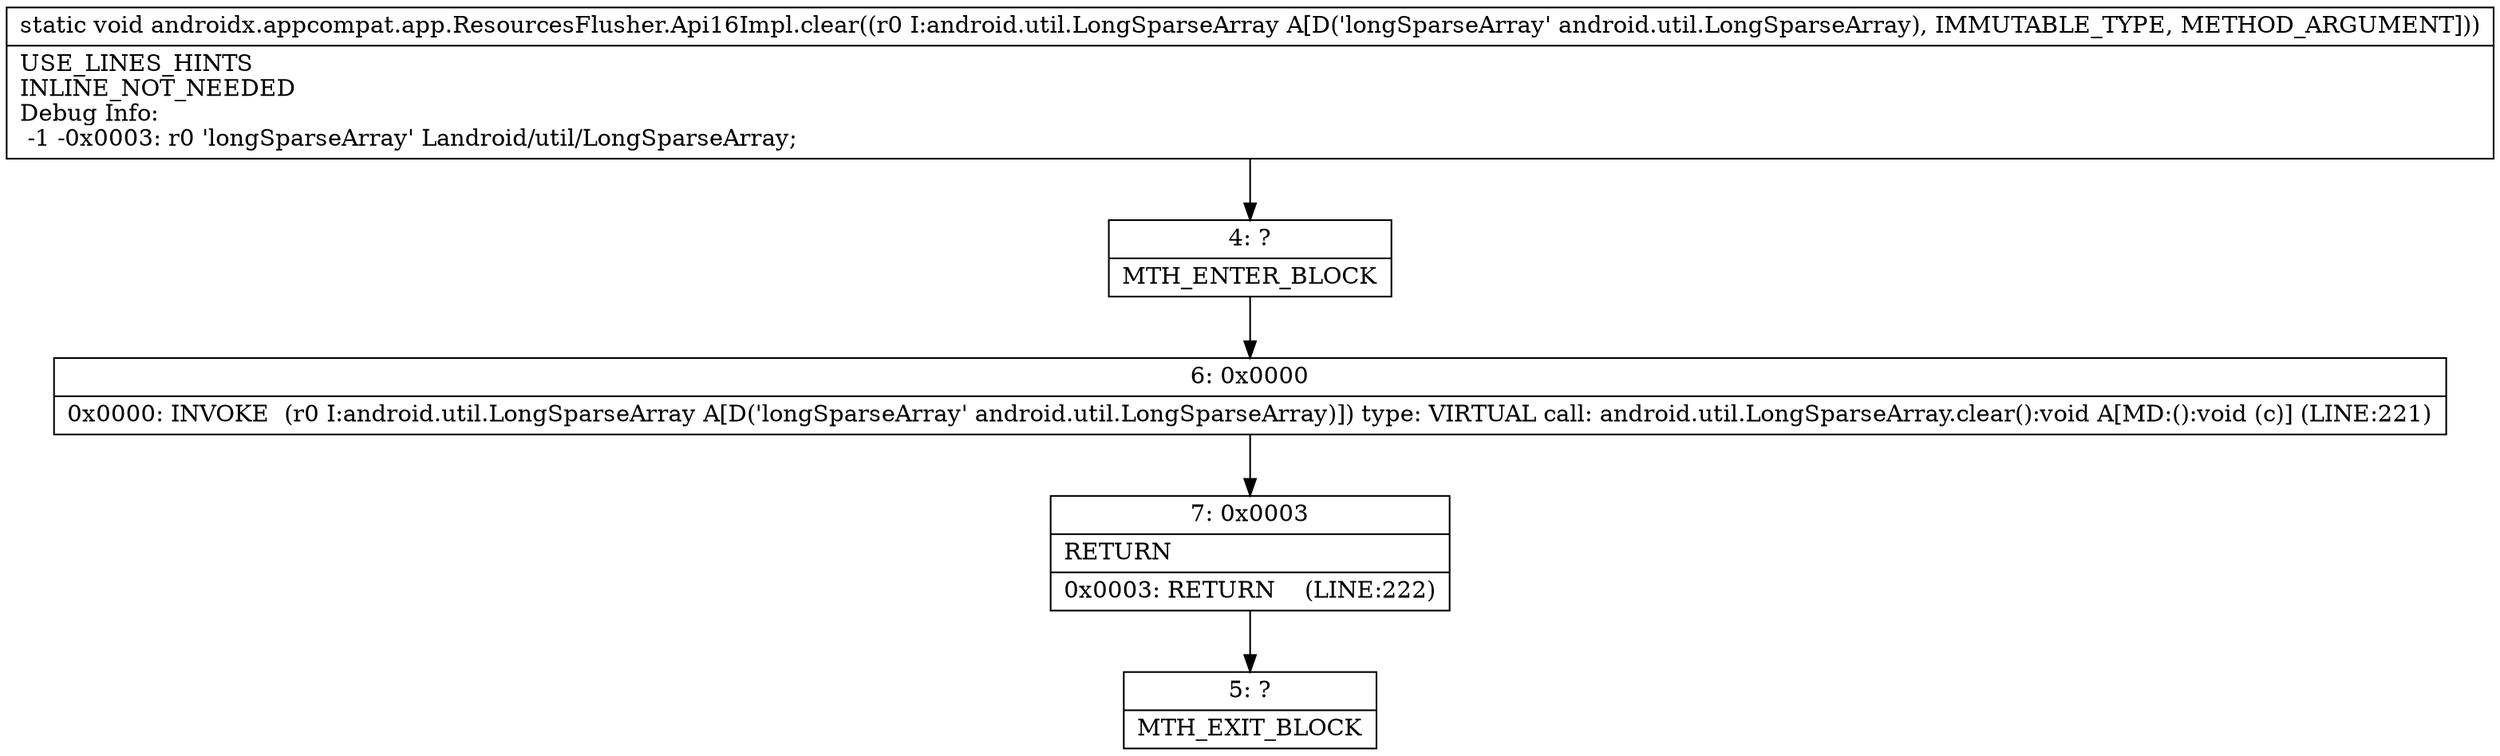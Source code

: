 digraph "CFG forandroidx.appcompat.app.ResourcesFlusher.Api16Impl.clear(Landroid\/util\/LongSparseArray;)V" {
Node_4 [shape=record,label="{4\:\ ?|MTH_ENTER_BLOCK\l}"];
Node_6 [shape=record,label="{6\:\ 0x0000|0x0000: INVOKE  (r0 I:android.util.LongSparseArray A[D('longSparseArray' android.util.LongSparseArray)]) type: VIRTUAL call: android.util.LongSparseArray.clear():void A[MD:():void (c)] (LINE:221)\l}"];
Node_7 [shape=record,label="{7\:\ 0x0003|RETURN\l|0x0003: RETURN    (LINE:222)\l}"];
Node_5 [shape=record,label="{5\:\ ?|MTH_EXIT_BLOCK\l}"];
MethodNode[shape=record,label="{static void androidx.appcompat.app.ResourcesFlusher.Api16Impl.clear((r0 I:android.util.LongSparseArray A[D('longSparseArray' android.util.LongSparseArray), IMMUTABLE_TYPE, METHOD_ARGUMENT]))  | USE_LINES_HINTS\lINLINE_NOT_NEEDED\lDebug Info:\l  \-1 \-0x0003: r0 'longSparseArray' Landroid\/util\/LongSparseArray;\l}"];
MethodNode -> Node_4;Node_4 -> Node_6;
Node_6 -> Node_7;
Node_7 -> Node_5;
}

